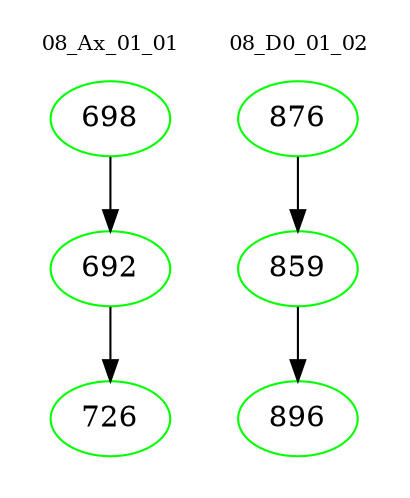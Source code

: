 digraph{
subgraph cluster_0 {
color = white
label = "08_Ax_01_01";
fontsize=10;
T0_698 [label="698", color="green"]
T0_698 -> T0_692 [color="black"]
T0_692 [label="692", color="green"]
T0_692 -> T0_726 [color="black"]
T0_726 [label="726", color="green"]
}
subgraph cluster_1 {
color = white
label = "08_D0_01_02";
fontsize=10;
T1_876 [label="876", color="green"]
T1_876 -> T1_859 [color="black"]
T1_859 [label="859", color="green"]
T1_859 -> T1_896 [color="black"]
T1_896 [label="896", color="green"]
}
}
